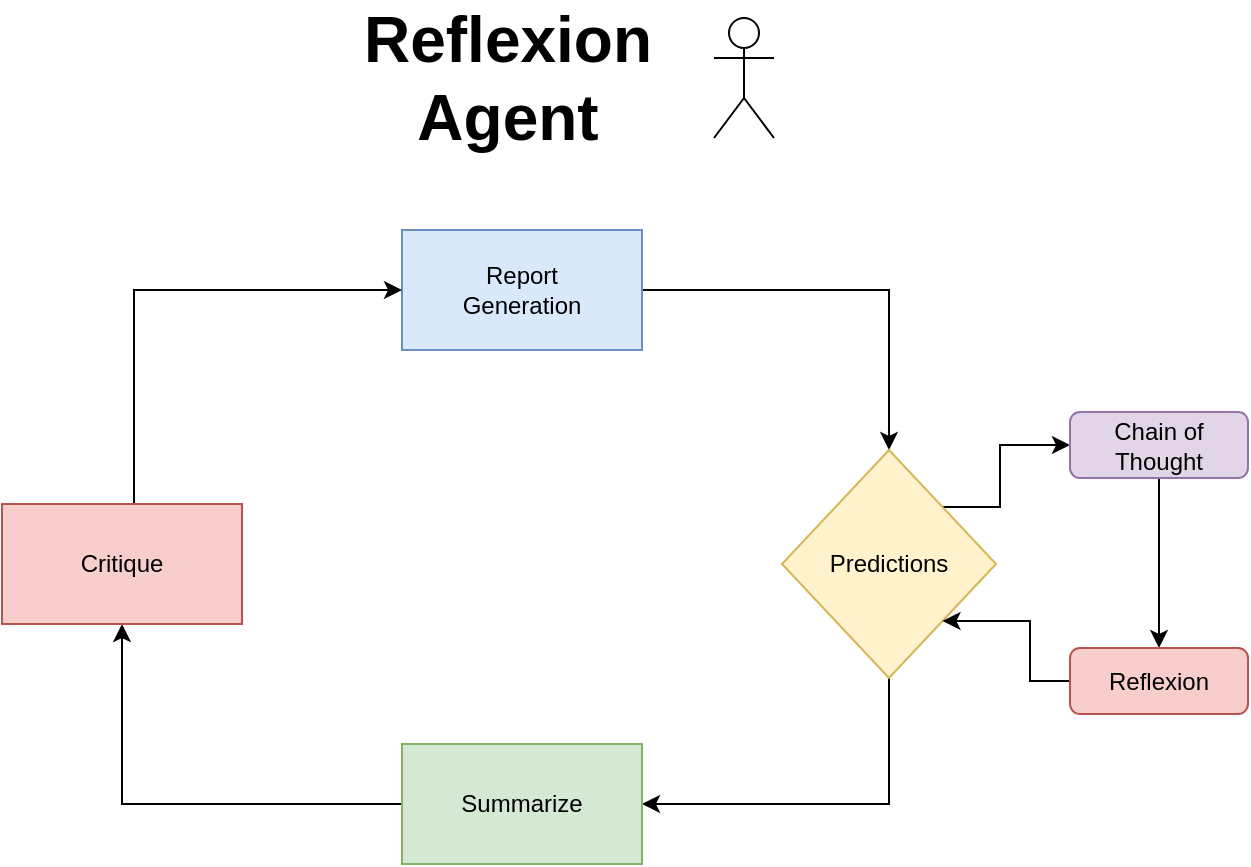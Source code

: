 <mxfile version="24.7.7">
  <diagram name="Page-1" id="kJ2d-9tk8JOoXC5RTcdV">
    <mxGraphModel dx="1434" dy="793" grid="0" gridSize="10" guides="1" tooltips="1" connect="1" arrows="1" fold="1" page="0" pageScale="1" pageWidth="850" pageHeight="1100" math="0" shadow="0">
      <root>
        <mxCell id="0" />
        <mxCell id="1" parent="0" />
        <mxCell id="De-9wM0j-J_BwLCzD5ev-5" style="edgeStyle=orthogonalEdgeStyle;rounded=0;orthogonalLoop=1;jettySize=auto;html=1;" edge="1" parent="1" source="De-9wM0j-J_BwLCzD5ev-1" target="De-9wM0j-J_BwLCzD5ev-4">
          <mxGeometry relative="1" as="geometry" />
        </mxCell>
        <mxCell id="De-9wM0j-J_BwLCzD5ev-1" value="Report &lt;br&gt;Generation" style="rounded=0;whiteSpace=wrap;html=1;fillColor=#dae8fc;strokeColor=#6c8ebf;" vertex="1" parent="1">
          <mxGeometry x="387" y="197" width="120" height="60" as="geometry" />
        </mxCell>
        <mxCell id="De-9wM0j-J_BwLCzD5ev-9" style="edgeStyle=orthogonalEdgeStyle;rounded=0;orthogonalLoop=1;jettySize=auto;html=1;entryX=1;entryY=0.5;entryDx=0;entryDy=0;" edge="1" parent="1" source="De-9wM0j-J_BwLCzD5ev-4" target="De-9wM0j-J_BwLCzD5ev-6">
          <mxGeometry relative="1" as="geometry">
            <Array as="points">
              <mxPoint x="631" y="484" />
            </Array>
          </mxGeometry>
        </mxCell>
        <mxCell id="De-9wM0j-J_BwLCzD5ev-15" style="edgeStyle=orthogonalEdgeStyle;rounded=0;orthogonalLoop=1;jettySize=auto;html=1;exitX=1;exitY=0;exitDx=0;exitDy=0;entryX=0;entryY=0.5;entryDx=0;entryDy=0;" edge="1" parent="1" source="De-9wM0j-J_BwLCzD5ev-4" target="De-9wM0j-J_BwLCzD5ev-12">
          <mxGeometry relative="1" as="geometry">
            <Array as="points">
              <mxPoint x="686" y="336" />
              <mxPoint x="686" y="305" />
            </Array>
          </mxGeometry>
        </mxCell>
        <mxCell id="De-9wM0j-J_BwLCzD5ev-4" value="Predictions" style="rhombus;whiteSpace=wrap;html=1;fillColor=#fff2cc;strokeColor=#d6b656;" vertex="1" parent="1">
          <mxGeometry x="577" y="307" width="107" height="114" as="geometry" />
        </mxCell>
        <mxCell id="De-9wM0j-J_BwLCzD5ev-10" style="edgeStyle=orthogonalEdgeStyle;rounded=0;orthogonalLoop=1;jettySize=auto;html=1;" edge="1" parent="1" source="De-9wM0j-J_BwLCzD5ev-6" target="De-9wM0j-J_BwLCzD5ev-7">
          <mxGeometry relative="1" as="geometry" />
        </mxCell>
        <mxCell id="De-9wM0j-J_BwLCzD5ev-6" value="Summarize" style="rounded=0;whiteSpace=wrap;html=1;fillColor=#d5e8d4;strokeColor=#82b366;" vertex="1" parent="1">
          <mxGeometry x="387" y="454" width="120" height="60" as="geometry" />
        </mxCell>
        <mxCell id="De-9wM0j-J_BwLCzD5ev-11" style="edgeStyle=orthogonalEdgeStyle;rounded=0;orthogonalLoop=1;jettySize=auto;html=1;entryX=0;entryY=0.5;entryDx=0;entryDy=0;" edge="1" parent="1" source="De-9wM0j-J_BwLCzD5ev-7" target="De-9wM0j-J_BwLCzD5ev-1">
          <mxGeometry relative="1" as="geometry">
            <Array as="points">
              <mxPoint x="253" y="227" />
            </Array>
          </mxGeometry>
        </mxCell>
        <mxCell id="De-9wM0j-J_BwLCzD5ev-7" value="Critique" style="rounded=0;whiteSpace=wrap;html=1;fillColor=#f8cecc;strokeColor=#b85450;" vertex="1" parent="1">
          <mxGeometry x="187" y="334" width="120" height="60" as="geometry" />
        </mxCell>
        <mxCell id="De-9wM0j-J_BwLCzD5ev-16" style="edgeStyle=orthogonalEdgeStyle;rounded=0;orthogonalLoop=1;jettySize=auto;html=1;" edge="1" parent="1" source="De-9wM0j-J_BwLCzD5ev-12" target="De-9wM0j-J_BwLCzD5ev-13">
          <mxGeometry relative="1" as="geometry" />
        </mxCell>
        <mxCell id="De-9wM0j-J_BwLCzD5ev-12" value="Chain of Thought" style="rounded=1;whiteSpace=wrap;html=1;fillColor=#e1d5e7;strokeColor=#9673a6;" vertex="1" parent="1">
          <mxGeometry x="721" y="288" width="89" height="33" as="geometry" />
        </mxCell>
        <mxCell id="De-9wM0j-J_BwLCzD5ev-17" style="edgeStyle=orthogonalEdgeStyle;rounded=0;orthogonalLoop=1;jettySize=auto;html=1;entryX=1;entryY=1;entryDx=0;entryDy=0;" edge="1" parent="1" source="De-9wM0j-J_BwLCzD5ev-13" target="De-9wM0j-J_BwLCzD5ev-4">
          <mxGeometry relative="1" as="geometry" />
        </mxCell>
        <mxCell id="De-9wM0j-J_BwLCzD5ev-13" value="Reflexion" style="rounded=1;whiteSpace=wrap;html=1;fillColor=#f8cecc;strokeColor=#b85450;" vertex="1" parent="1">
          <mxGeometry x="721" y="406" width="89" height="33" as="geometry" />
        </mxCell>
        <mxCell id="De-9wM0j-J_BwLCzD5ev-18" value="Reflexion Agent" style="text;html=1;align=center;verticalAlign=middle;whiteSpace=wrap;rounded=0;fontStyle=1;fontSize=32;" vertex="1" parent="1">
          <mxGeometry x="410" y="106" width="60" height="30" as="geometry" />
        </mxCell>
        <mxCell id="De-9wM0j-J_BwLCzD5ev-19" value="" style="shape=umlActor;verticalLabelPosition=bottom;verticalAlign=top;html=1;outlineConnect=0;fontStyle=0" vertex="1" parent="1">
          <mxGeometry x="543" y="91" width="30" height="60" as="geometry" />
        </mxCell>
      </root>
    </mxGraphModel>
  </diagram>
</mxfile>
